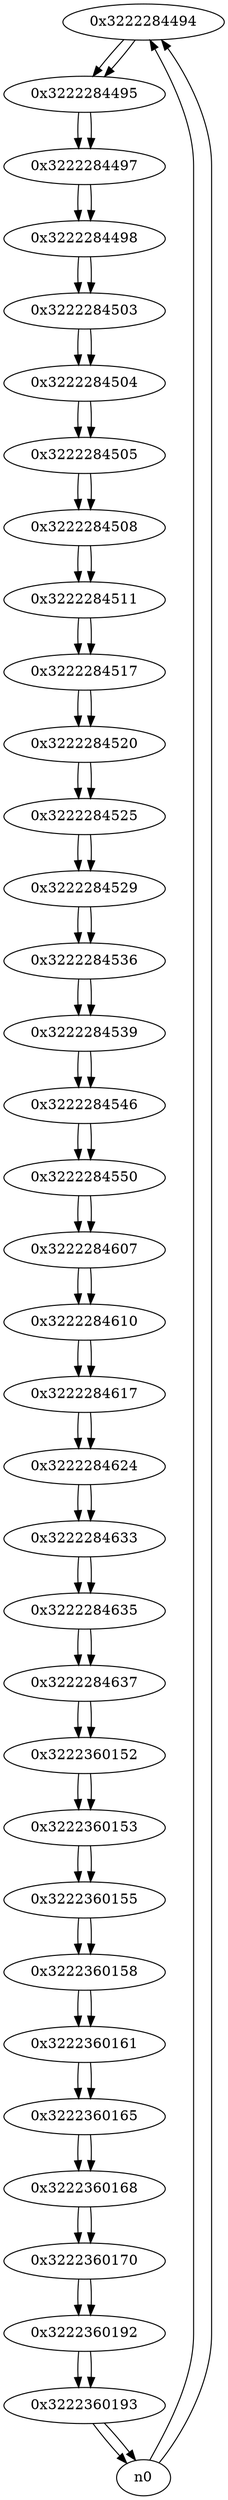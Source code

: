 digraph G{
/* nodes */
  n1 [label="0x3222284494"]
  n2 [label="0x3222284495"]
  n3 [label="0x3222284497"]
  n4 [label="0x3222284498"]
  n5 [label="0x3222284503"]
  n6 [label="0x3222284504"]
  n7 [label="0x3222284505"]
  n8 [label="0x3222284508"]
  n9 [label="0x3222284511"]
  n10 [label="0x3222284517"]
  n11 [label="0x3222284520"]
  n12 [label="0x3222284525"]
  n13 [label="0x3222284529"]
  n14 [label="0x3222284536"]
  n15 [label="0x3222284539"]
  n16 [label="0x3222284546"]
  n17 [label="0x3222284550"]
  n18 [label="0x3222284607"]
  n19 [label="0x3222284610"]
  n20 [label="0x3222284617"]
  n21 [label="0x3222284624"]
  n22 [label="0x3222284633"]
  n23 [label="0x3222284635"]
  n24 [label="0x3222284637"]
  n25 [label="0x3222360152"]
  n26 [label="0x3222360153"]
  n27 [label="0x3222360155"]
  n28 [label="0x3222360158"]
  n29 [label="0x3222360161"]
  n30 [label="0x3222360165"]
  n31 [label="0x3222360168"]
  n32 [label="0x3222360170"]
  n33 [label="0x3222360192"]
  n34 [label="0x3222360193"]
/* edges */
n1 -> n2;
n0 -> n1;
n0 -> n1;
n2 -> n3;
n1 -> n2;
n3 -> n4;
n2 -> n3;
n4 -> n5;
n3 -> n4;
n5 -> n6;
n4 -> n5;
n6 -> n7;
n5 -> n6;
n7 -> n8;
n6 -> n7;
n8 -> n9;
n7 -> n8;
n9 -> n10;
n8 -> n9;
n10 -> n11;
n9 -> n10;
n11 -> n12;
n10 -> n11;
n12 -> n13;
n11 -> n12;
n13 -> n14;
n12 -> n13;
n14 -> n15;
n13 -> n14;
n15 -> n16;
n14 -> n15;
n16 -> n17;
n15 -> n16;
n17 -> n18;
n16 -> n17;
n18 -> n19;
n17 -> n18;
n19 -> n20;
n18 -> n19;
n20 -> n21;
n19 -> n20;
n21 -> n22;
n20 -> n21;
n22 -> n23;
n21 -> n22;
n23 -> n24;
n22 -> n23;
n24 -> n25;
n23 -> n24;
n25 -> n26;
n24 -> n25;
n26 -> n27;
n25 -> n26;
n27 -> n28;
n26 -> n27;
n28 -> n29;
n27 -> n28;
n29 -> n30;
n28 -> n29;
n30 -> n31;
n29 -> n30;
n31 -> n32;
n30 -> n31;
n32 -> n33;
n31 -> n32;
n33 -> n34;
n32 -> n33;
n34 -> n0;
n34 -> n0;
n33 -> n34;
}
